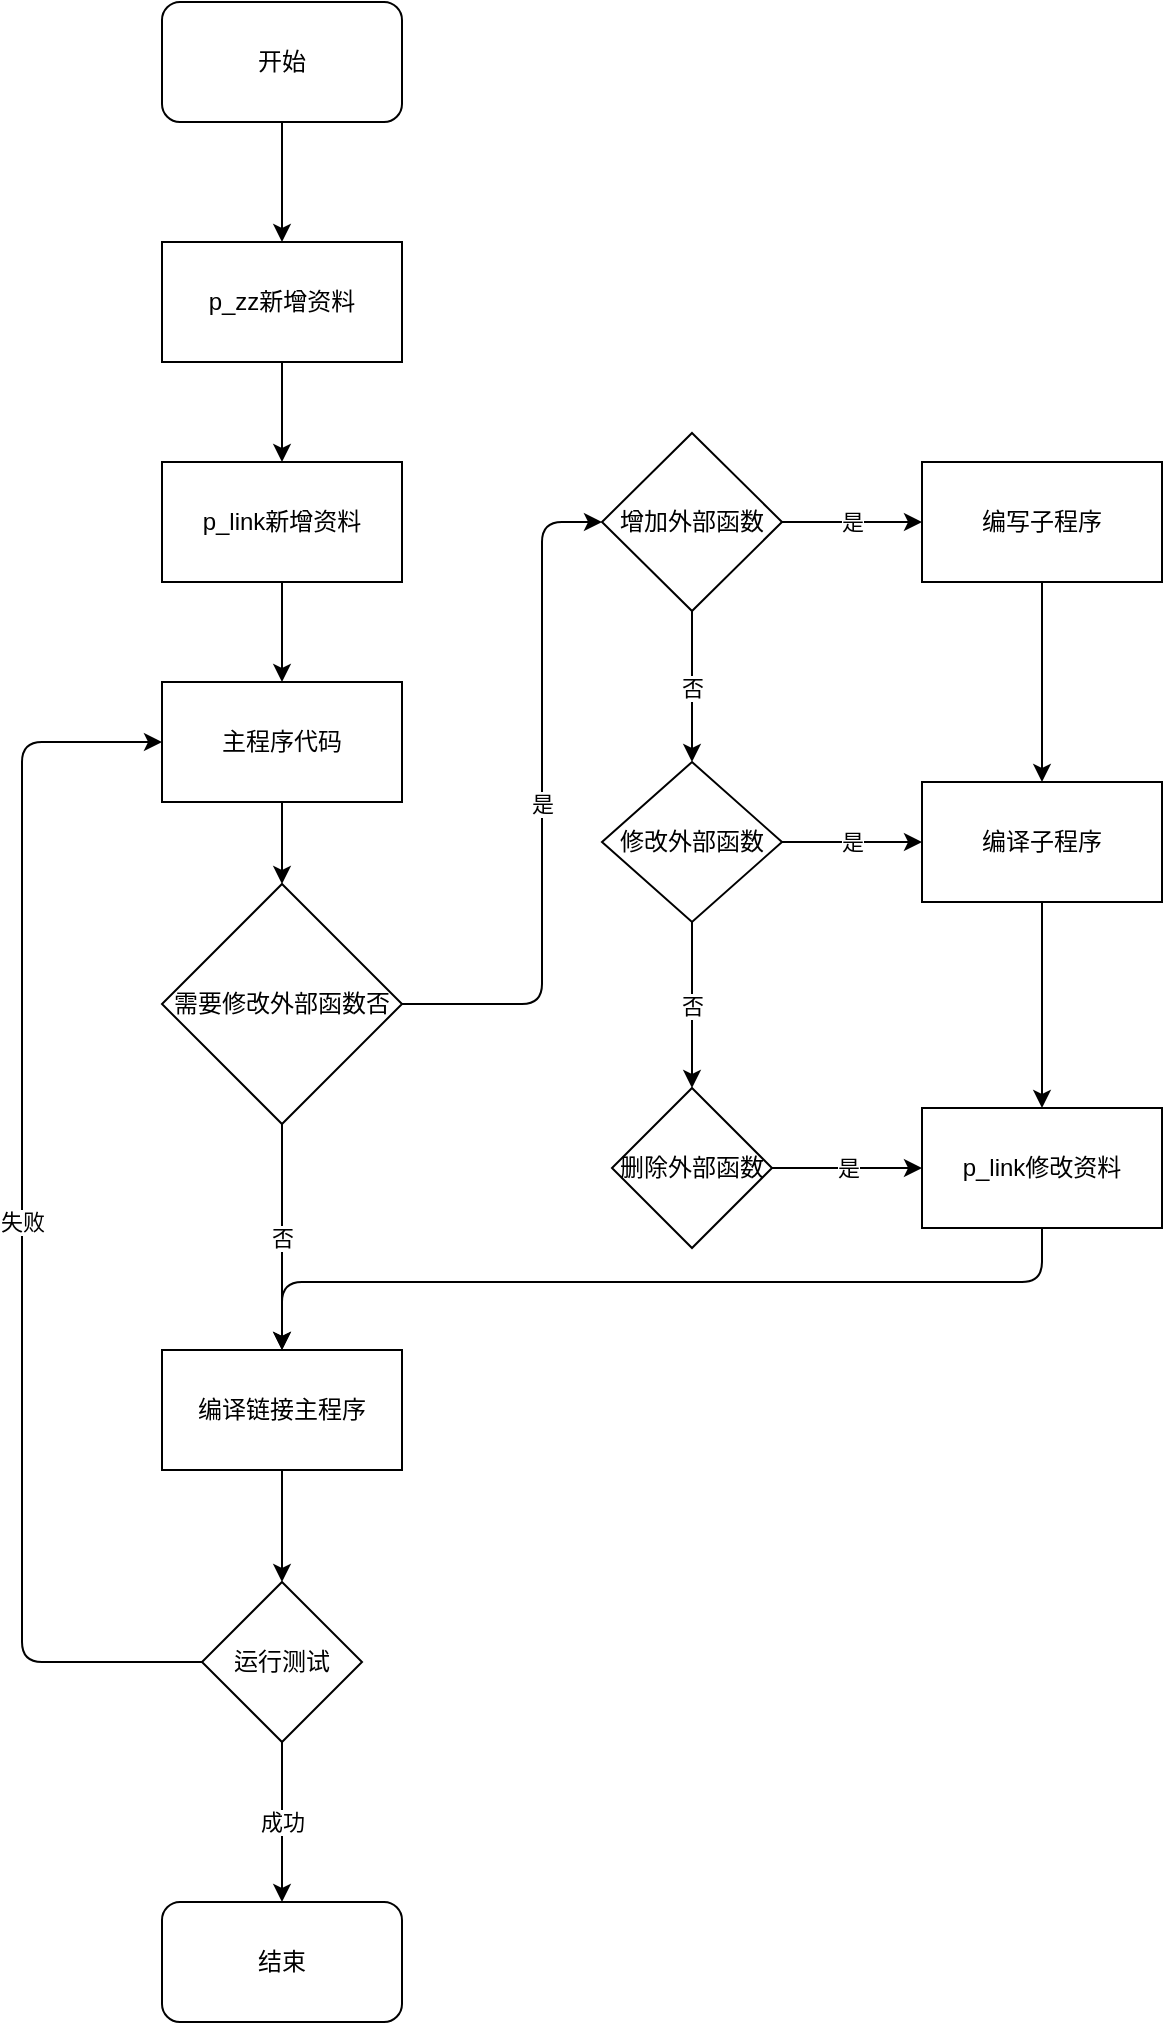 <mxfile>
    <diagram id="bNSyRyVWsPX2r7_EQQZH" name="Page-1">
        <mxGraphModel dx="1155" dy="653" grid="1" gridSize="10" guides="1" tooltips="1" connect="1" arrows="1" fold="1" page="1" pageScale="1" pageWidth="850" pageHeight="1100" math="0" shadow="0">
            <root>
                <mxCell id="0"/>
                <mxCell id="1" parent="0"/>
                <mxCell id="10" style="edgeStyle=none;html=1;entryX=0.5;entryY=0;entryDx=0;entryDy=0;" edge="1" parent="1" source="2" target="5">
                    <mxGeometry relative="1" as="geometry"/>
                </mxCell>
                <mxCell id="2" value="开始" style="rounded=1;whiteSpace=wrap;html=1;" vertex="1" parent="1">
                    <mxGeometry x="270" y="40" width="120" height="60" as="geometry"/>
                </mxCell>
                <mxCell id="11" style="edgeStyle=none;html=1;entryX=0.5;entryY=0;entryDx=0;entryDy=0;" edge="1" parent="1" source="5" target="6">
                    <mxGeometry relative="1" as="geometry"/>
                </mxCell>
                <mxCell id="5" value="p_zz新增资料" style="rounded=0;whiteSpace=wrap;html=1;" vertex="1" parent="1">
                    <mxGeometry x="270" y="160" width="120" height="60" as="geometry"/>
                </mxCell>
                <mxCell id="12" style="edgeStyle=none;html=1;" edge="1" parent="1" source="6" target="7">
                    <mxGeometry relative="1" as="geometry"/>
                </mxCell>
                <mxCell id="6" value="p_link新增资料" style="rounded=0;whiteSpace=wrap;html=1;" vertex="1" parent="1">
                    <mxGeometry x="270" y="270" width="120" height="60" as="geometry"/>
                </mxCell>
                <mxCell id="13" style="edgeStyle=none;html=1;entryX=0.5;entryY=0;entryDx=0;entryDy=0;" edge="1" parent="1" source="7" target="8">
                    <mxGeometry relative="1" as="geometry"/>
                </mxCell>
                <mxCell id="7" value="主程序代码" style="rounded=0;whiteSpace=wrap;html=1;" vertex="1" parent="1">
                    <mxGeometry x="270" y="380" width="120" height="60" as="geometry"/>
                </mxCell>
                <mxCell id="8" value="需要修改外部函数否" style="rhombus;whiteSpace=wrap;html=1;" vertex="1" parent="1">
                    <mxGeometry x="270" y="481" width="120" height="120" as="geometry"/>
                </mxCell>
                <mxCell id="61" style="edgeStyle=none;html=1;" edge="1" parent="1" source="15" target="16">
                    <mxGeometry relative="1" as="geometry"/>
                </mxCell>
                <mxCell id="15" value="编译链接主程序" style="rounded=0;whiteSpace=wrap;html=1;" vertex="1" parent="1">
                    <mxGeometry x="270" y="714" width="120" height="60" as="geometry"/>
                </mxCell>
                <mxCell id="16" value="运行测试" style="rhombus;whiteSpace=wrap;html=1;" vertex="1" parent="1">
                    <mxGeometry x="290" y="830" width="80" height="80" as="geometry"/>
                </mxCell>
                <mxCell id="26" value="" style="endArrow=classic;html=1;exitX=0.5;exitY=1;exitDx=0;exitDy=0;entryX=0.5;entryY=0;entryDx=0;entryDy=0;" edge="1" parent="1" source="8" target="15">
                    <mxGeometry relative="1" as="geometry">
                        <mxPoint x="510" y="600" as="sourcePoint"/>
                        <mxPoint x="330" y="650" as="targetPoint"/>
                    </mxGeometry>
                </mxCell>
                <mxCell id="27" value="否" style="edgeLabel;resizable=0;html=1;align=center;verticalAlign=middle;" connectable="0" vertex="1" parent="26">
                    <mxGeometry relative="1" as="geometry"/>
                </mxCell>
                <mxCell id="31" value="" style="endArrow=classic;html=1;exitX=1;exitY=0.5;exitDx=0;exitDy=0;" edge="1" parent="1" source="8" target="34">
                    <mxGeometry relative="1" as="geometry">
                        <mxPoint x="390" y="540" as="sourcePoint"/>
                        <mxPoint x="491" y="541" as="targetPoint"/>
                        <Array as="points">
                            <mxPoint x="460" y="541"/>
                            <mxPoint x="460" y="300"/>
                        </Array>
                    </mxGeometry>
                </mxCell>
                <mxCell id="32" value="是" style="edgeLabel;resizable=0;html=1;align=center;verticalAlign=middle;" connectable="0" vertex="1" parent="31">
                    <mxGeometry relative="1" as="geometry"/>
                </mxCell>
                <mxCell id="34" value="增加外部函数" style="rhombus;whiteSpace=wrap;html=1;" vertex="1" parent="1">
                    <mxGeometry x="490" y="255.5" width="90" height="89" as="geometry"/>
                </mxCell>
                <mxCell id="36" value="" style="endArrow=classic;html=1;" edge="1" parent="1" source="34" target="38">
                    <mxGeometry relative="1" as="geometry">
                        <mxPoint x="580" y="540" as="sourcePoint"/>
                        <mxPoint x="670" y="544.846" as="targetPoint"/>
                    </mxGeometry>
                </mxCell>
                <mxCell id="37" value="是" style="edgeLabel;resizable=0;html=1;align=center;verticalAlign=middle;" connectable="0" vertex="1" parent="36">
                    <mxGeometry relative="1" as="geometry"/>
                </mxCell>
                <mxCell id="41" style="edgeStyle=none;html=1;entryX=0.5;entryY=0;entryDx=0;entryDy=0;" edge="1" parent="1" source="38" target="39">
                    <mxGeometry relative="1" as="geometry"/>
                </mxCell>
                <mxCell id="38" value="编写子程序" style="rounded=0;whiteSpace=wrap;html=1;" vertex="1" parent="1">
                    <mxGeometry x="650" y="270" width="120" height="60" as="geometry"/>
                </mxCell>
                <mxCell id="42" style="edgeStyle=none;html=1;entryX=0.5;entryY=0;entryDx=0;entryDy=0;" edge="1" parent="1" source="39" target="40">
                    <mxGeometry relative="1" as="geometry"/>
                </mxCell>
                <mxCell id="39" value="编译子程序" style="rounded=0;whiteSpace=wrap;html=1;" vertex="1" parent="1">
                    <mxGeometry x="650" y="430" width="120" height="60" as="geometry"/>
                </mxCell>
                <mxCell id="66" style="edgeStyle=none;html=1;entryX=0.5;entryY=0;entryDx=0;entryDy=0;" edge="1" parent="1" source="40" target="15">
                    <mxGeometry relative="1" as="geometry">
                        <Array as="points">
                            <mxPoint x="710" y="680"/>
                            <mxPoint x="330" y="680"/>
                        </Array>
                    </mxGeometry>
                </mxCell>
                <mxCell id="40" value="p_link修改资料" style="rounded=0;whiteSpace=wrap;html=1;" vertex="1" parent="1">
                    <mxGeometry x="650" y="593" width="120" height="60" as="geometry"/>
                </mxCell>
                <mxCell id="44" value="修改外部函数" style="rhombus;whiteSpace=wrap;html=1;" vertex="1" parent="1">
                    <mxGeometry x="490" y="420" width="90" height="80" as="geometry"/>
                </mxCell>
                <mxCell id="46" value="" style="endArrow=classic;html=1;exitX=0.5;exitY=1;exitDx=0;exitDy=0;entryX=0.5;entryY=0;entryDx=0;entryDy=0;" edge="1" parent="1" source="34" target="44">
                    <mxGeometry relative="1" as="geometry">
                        <mxPoint x="550" y="600" as="sourcePoint"/>
                        <mxPoint x="610" y="630" as="targetPoint"/>
                    </mxGeometry>
                </mxCell>
                <mxCell id="47" value="否" style="edgeLabel;resizable=0;html=1;align=center;verticalAlign=middle;" connectable="0" vertex="1" parent="46">
                    <mxGeometry relative="1" as="geometry"/>
                </mxCell>
                <mxCell id="50" value="删除外部函数" style="rhombus;whiteSpace=wrap;html=1;" vertex="1" parent="1">
                    <mxGeometry x="495" y="583" width="80" height="80" as="geometry"/>
                </mxCell>
                <mxCell id="51" value="" style="endArrow=classic;html=1;exitX=0.5;exitY=1;exitDx=0;exitDy=0;entryX=0.5;entryY=0;entryDx=0;entryDy=0;" edge="1" parent="1" source="44" target="50">
                    <mxGeometry relative="1" as="geometry">
                        <mxPoint x="440" y="720" as="sourcePoint"/>
                        <mxPoint x="540" y="720" as="targetPoint"/>
                    </mxGeometry>
                </mxCell>
                <mxCell id="52" value="否" style="edgeLabel;resizable=0;html=1;align=center;verticalAlign=middle;" connectable="0" vertex="1" parent="51">
                    <mxGeometry relative="1" as="geometry"/>
                </mxCell>
                <mxCell id="53" value="" style="endArrow=classic;html=1;exitX=1;exitY=0.5;exitDx=0;exitDy=0;" edge="1" parent="1" source="44" target="39">
                    <mxGeometry relative="1" as="geometry">
                        <mxPoint x="590" y="670" as="sourcePoint"/>
                        <mxPoint x="690" y="670" as="targetPoint"/>
                    </mxGeometry>
                </mxCell>
                <mxCell id="54" value="是" style="edgeLabel;resizable=0;html=1;align=center;verticalAlign=middle;" connectable="0" vertex="1" parent="53">
                    <mxGeometry relative="1" as="geometry"/>
                </mxCell>
                <mxCell id="58" value="结束" style="rounded=1;whiteSpace=wrap;html=1;" vertex="1" parent="1">
                    <mxGeometry x="270" y="990" width="120" height="60" as="geometry"/>
                </mxCell>
                <mxCell id="59" value="是" style="endArrow=classic;html=1;entryX=0;entryY=0.5;entryDx=0;entryDy=0;exitX=1;exitY=0.5;exitDx=0;exitDy=0;" edge="1" parent="1" source="50" target="40">
                    <mxGeometry relative="1" as="geometry">
                        <mxPoint x="580" y="540" as="sourcePoint"/>
                        <mxPoint x="680" y="540" as="targetPoint"/>
                    </mxGeometry>
                </mxCell>
                <mxCell id="60" value="是" style="edgeLabel;resizable=0;html=1;align=center;verticalAlign=middle;" connectable="0" vertex="1" parent="59">
                    <mxGeometry relative="1" as="geometry"/>
                </mxCell>
                <mxCell id="62" value="" style="endArrow=classic;html=1;exitX=0.5;exitY=1;exitDx=0;exitDy=0;entryX=0.5;entryY=0;entryDx=0;entryDy=0;" edge="1" parent="1" source="16" target="58">
                    <mxGeometry relative="1" as="geometry">
                        <mxPoint x="440" y="960" as="sourcePoint"/>
                        <mxPoint x="540" y="960" as="targetPoint"/>
                    </mxGeometry>
                </mxCell>
                <mxCell id="63" value="成功" style="edgeLabel;resizable=0;html=1;align=center;verticalAlign=middle;" connectable="0" vertex="1" parent="62">
                    <mxGeometry relative="1" as="geometry"/>
                </mxCell>
                <mxCell id="68" value="" style="endArrow=classic;html=1;exitX=0;exitY=0.5;exitDx=0;exitDy=0;entryX=0;entryY=0.5;entryDx=0;entryDy=0;" edge="1" parent="1" source="16" target="7">
                    <mxGeometry relative="1" as="geometry">
                        <mxPoint x="150" y="650" as="sourcePoint"/>
                        <mxPoint x="250" y="650" as="targetPoint"/>
                        <Array as="points">
                            <mxPoint x="200" y="870"/>
                            <mxPoint x="200" y="410"/>
                        </Array>
                    </mxGeometry>
                </mxCell>
                <mxCell id="69" value="失败" style="edgeLabel;resizable=0;html=1;align=center;verticalAlign=middle;" connectable="0" vertex="1" parent="68">
                    <mxGeometry relative="1" as="geometry"/>
                </mxCell>
            </root>
        </mxGraphModel>
    </diagram>
</mxfile>